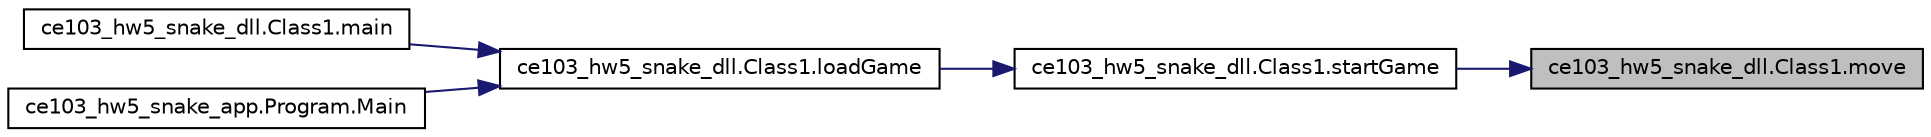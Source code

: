digraph "ce103_hw5_snake_dll.Class1.move"
{
 // INTERACTIVE_SVG=YES
 // LATEX_PDF_SIZE
  edge [fontname="Helvetica",fontsize="10",labelfontname="Helvetica",labelfontsize="10"];
  node [fontname="Helvetica",fontsize="10",shape=record];
  rankdir="RL";
  Node1 [label="ce103_hw5_snake_dll.Class1.move",height=0.2,width=0.4,color="black", fillcolor="grey75", style="filled", fontcolor="black",tooltip=" "];
  Node1 -> Node2 [dir="back",color="midnightblue",fontsize="10",style="solid",fontname="Helvetica"];
  Node2 [label="ce103_hw5_snake_dll.Class1.startGame",height=0.2,width=0.4,color="black", fillcolor="white", style="filled",URL="$d2/dee/a00049.html#a0626383942e49c51e4c4a47e1bb4ce1c",tooltip=" "];
  Node2 -> Node3 [dir="back",color="midnightblue",fontsize="10",style="solid",fontname="Helvetica"];
  Node3 [label="ce103_hw5_snake_dll.Class1.loadGame",height=0.2,width=0.4,color="black", fillcolor="white", style="filled",URL="$d2/dee/a00049.html#ae1ba07842d976d2ca4e3feb68c0f3bde",tooltip=" "];
  Node3 -> Node4 [dir="back",color="midnightblue",fontsize="10",style="solid",fontname="Helvetica"];
  Node4 [label="ce103_hw5_snake_dll.Class1.main",height=0.2,width=0.4,color="black", fillcolor="white", style="filled",URL="$d2/dee/a00049.html#a6ffafc22a06edc44f83bbd4248c3225e",tooltip=" "];
  Node3 -> Node5 [dir="back",color="midnightblue",fontsize="10",style="solid",fontname="Helvetica"];
  Node5 [label="ce103_hw5_snake_app.Program.Main",height=0.2,width=0.4,color="black", fillcolor="white", style="filled",URL="$d6/d97/a00045.html#a3781960913402c8b5f04c0af2a67e18d",tooltip=" "];
}
